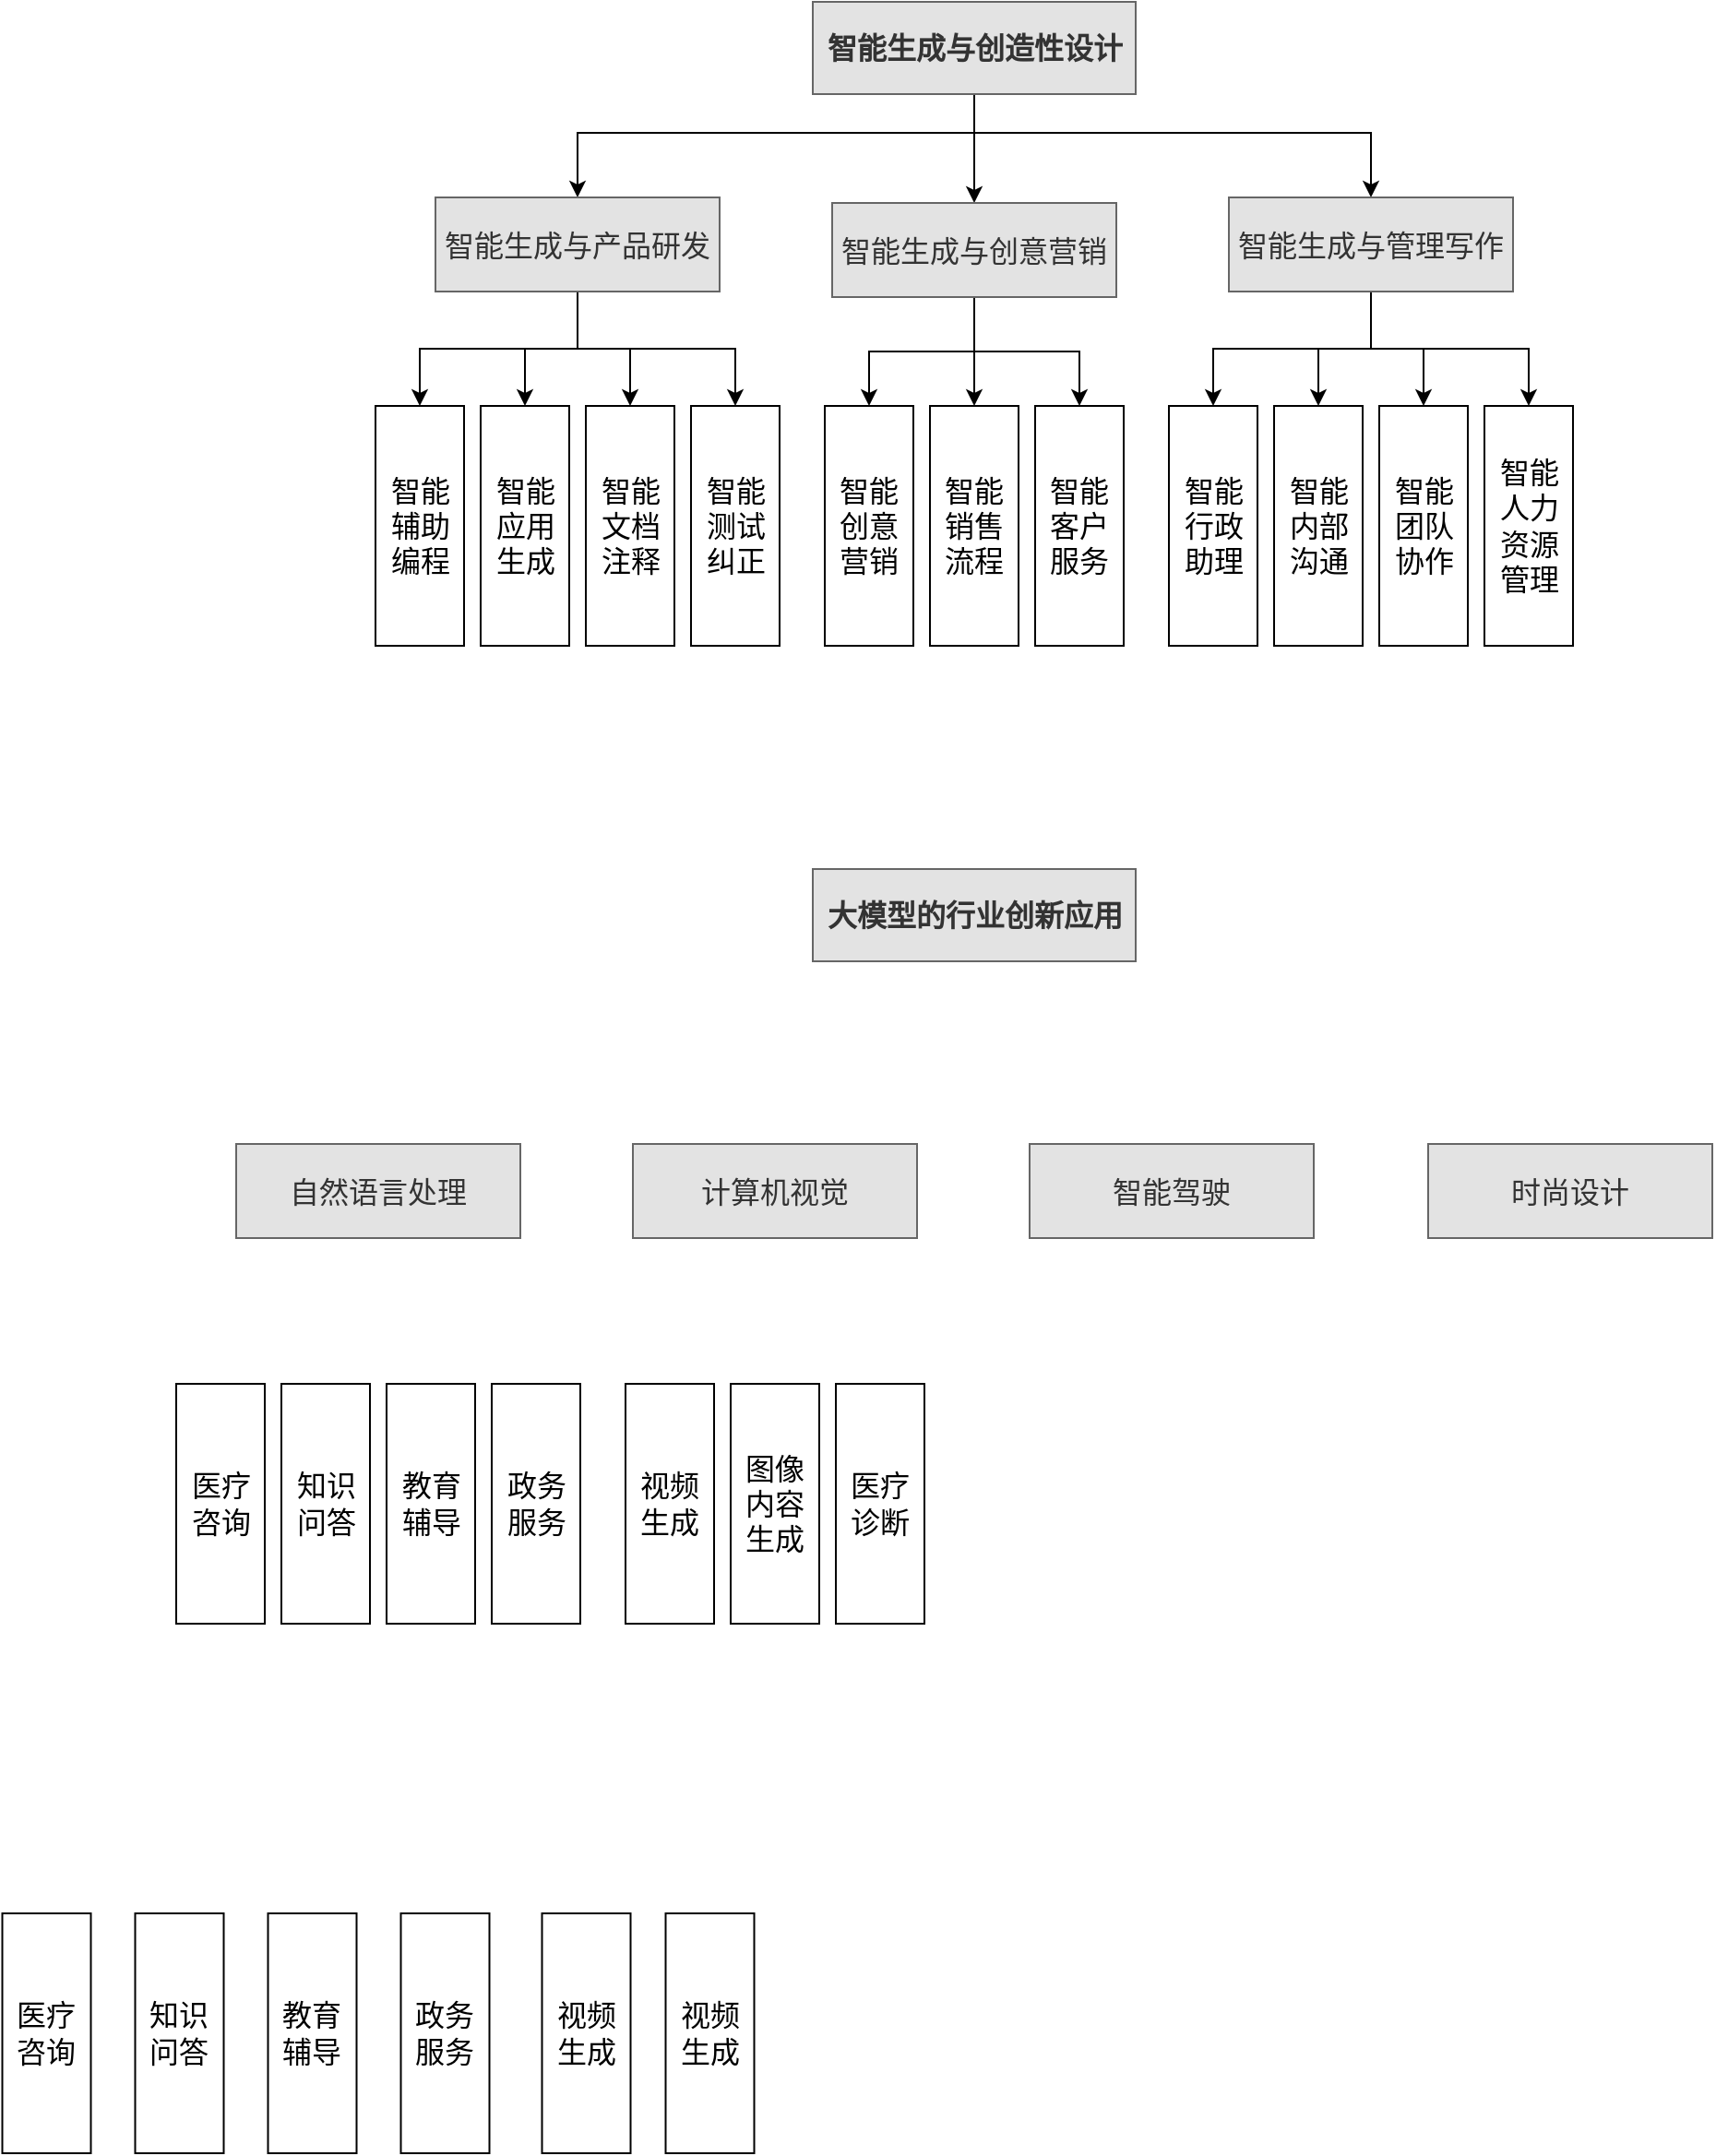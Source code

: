 <mxfile version="23.1.7" type="github">
  <diagram name="第 1 页" id="5H-B-Gvl9qYDMC8yHa47">
    <mxGraphModel dx="1401" dy="758" grid="0" gridSize="10" guides="1" tooltips="1" connect="1" arrows="1" fold="1" page="0" pageScale="1" pageWidth="827" pageHeight="1169" math="0" shadow="0">
      <root>
        <mxCell id="0" />
        <mxCell id="1" parent="0" />
        <mxCell id="Fg02BqChglOh05Az2CXR-16" style="edgeStyle=orthogonalEdgeStyle;rounded=0;orthogonalLoop=1;jettySize=auto;html=1;fontFamily=仿宋;fontSize=16;" parent="1" source="Fg02BqChglOh05Az2CXR-1" target="Fg02BqChglOh05Az2CXR-2" edge="1">
          <mxGeometry relative="1" as="geometry">
            <Array as="points">
              <mxPoint x="430" y="176" />
              <mxPoint x="215" y="176" />
            </Array>
          </mxGeometry>
        </mxCell>
        <mxCell id="Fg02BqChglOh05Az2CXR-17" style="edgeStyle=orthogonalEdgeStyle;rounded=0;orthogonalLoop=1;jettySize=auto;html=1;fontFamily=仿宋;fontSize=16;" parent="1" source="Fg02BqChglOh05Az2CXR-1" target="Fg02BqChglOh05Az2CXR-3" edge="1">
          <mxGeometry relative="1" as="geometry" />
        </mxCell>
        <mxCell id="Fg02BqChglOh05Az2CXR-18" style="edgeStyle=orthogonalEdgeStyle;rounded=0;orthogonalLoop=1;jettySize=auto;html=1;entryX=0.5;entryY=0;entryDx=0;entryDy=0;fontFamily=仿宋;fontSize=16;" parent="1" source="Fg02BqChglOh05Az2CXR-1" target="Fg02BqChglOh05Az2CXR-4" edge="1">
          <mxGeometry relative="1" as="geometry">
            <Array as="points">
              <mxPoint x="430" y="176" />
              <mxPoint x="645" y="176" />
            </Array>
          </mxGeometry>
        </mxCell>
        <mxCell id="Fg02BqChglOh05Az2CXR-1" value="智能生成与创造性设计" style="rounded=0;whiteSpace=wrap;html=1;fontFamily=仿宋;fontSize=16;fillColor=#E3E3E3;strokeColor=#666666;fontStyle=1;fontColor=#333333;" parent="1" vertex="1">
          <mxGeometry x="342.5" y="105" width="175" height="50" as="geometry" />
        </mxCell>
        <mxCell id="Fg02BqChglOh05Az2CXR-19" style="edgeStyle=orthogonalEdgeStyle;rounded=0;orthogonalLoop=1;jettySize=auto;html=1;entryX=0.5;entryY=0;entryDx=0;entryDy=0;fontFamily=仿宋;fontSize=16;" parent="1" source="Fg02BqChglOh05Az2CXR-2" target="Fg02BqChglOh05Az2CXR-5" edge="1">
          <mxGeometry relative="1" as="geometry" />
        </mxCell>
        <mxCell id="Fg02BqChglOh05Az2CXR-20" style="edgeStyle=orthogonalEdgeStyle;rounded=0;orthogonalLoop=1;jettySize=auto;html=1;entryX=0.5;entryY=0;entryDx=0;entryDy=0;fontFamily=仿宋;fontSize=16;" parent="1" source="Fg02BqChglOh05Az2CXR-2" target="Fg02BqChglOh05Az2CXR-6" edge="1">
          <mxGeometry relative="1" as="geometry" />
        </mxCell>
        <mxCell id="Fg02BqChglOh05Az2CXR-21" style="edgeStyle=orthogonalEdgeStyle;rounded=0;orthogonalLoop=1;jettySize=auto;html=1;entryX=0.5;entryY=0;entryDx=0;entryDy=0;fontFamily=仿宋;fontSize=16;" parent="1" source="Fg02BqChglOh05Az2CXR-2" target="Fg02BqChglOh05Az2CXR-7" edge="1">
          <mxGeometry relative="1" as="geometry" />
        </mxCell>
        <mxCell id="Fg02BqChglOh05Az2CXR-22" style="edgeStyle=orthogonalEdgeStyle;rounded=0;orthogonalLoop=1;jettySize=auto;html=1;fontFamily=仿宋;fontSize=16;" parent="1" source="Fg02BqChglOh05Az2CXR-2" target="Fg02BqChglOh05Az2CXR-8" edge="1">
          <mxGeometry relative="1" as="geometry" />
        </mxCell>
        <mxCell id="Fg02BqChglOh05Az2CXR-2" value="智能生成与产品研发" style="rounded=0;whiteSpace=wrap;html=1;fontFamily=仿宋;fontSize=16;fillColor=#E3E3E3;strokeColor=#666666;fontColor=#333333;" parent="1" vertex="1">
          <mxGeometry x="138" y="211" width="154" height="51" as="geometry" />
        </mxCell>
        <mxCell id="Fg02BqChglOh05Az2CXR-23" style="edgeStyle=orthogonalEdgeStyle;rounded=0;orthogonalLoop=1;jettySize=auto;html=1;entryX=0.5;entryY=0;entryDx=0;entryDy=0;fontFamily=仿宋;fontSize=16;" parent="1" source="Fg02BqChglOh05Az2CXR-3" target="Fg02BqChglOh05Az2CXR-13" edge="1">
          <mxGeometry relative="1" as="geometry" />
        </mxCell>
        <mxCell id="Fg02BqChglOh05Az2CXR-24" style="edgeStyle=orthogonalEdgeStyle;rounded=0;orthogonalLoop=1;jettySize=auto;html=1;fontFamily=仿宋;fontSize=16;" parent="1" source="Fg02BqChglOh05Az2CXR-3" target="Fg02BqChglOh05Az2CXR-14" edge="1">
          <mxGeometry relative="1" as="geometry" />
        </mxCell>
        <mxCell id="Fg02BqChglOh05Az2CXR-25" style="edgeStyle=orthogonalEdgeStyle;rounded=0;orthogonalLoop=1;jettySize=auto;html=1;fontFamily=仿宋;fontSize=16;" parent="1" source="Fg02BqChglOh05Az2CXR-3" target="Fg02BqChglOh05Az2CXR-15" edge="1">
          <mxGeometry relative="1" as="geometry" />
        </mxCell>
        <mxCell id="Fg02BqChglOh05Az2CXR-3" value="智能生成与创意营销" style="rounded=0;whiteSpace=wrap;html=1;fontFamily=仿宋;fontSize=16;fillColor=#E3E3E3;strokeColor=#666666;fontColor=#333333;" parent="1" vertex="1">
          <mxGeometry x="353" y="214" width="154" height="51" as="geometry" />
        </mxCell>
        <mxCell id="Fg02BqChglOh05Az2CXR-26" style="edgeStyle=orthogonalEdgeStyle;rounded=0;orthogonalLoop=1;jettySize=auto;html=1;entryX=0.5;entryY=0;entryDx=0;entryDy=0;fontFamily=仿宋;fontSize=16;" parent="1" source="Fg02BqChglOh05Az2CXR-4" target="Fg02BqChglOh05Az2CXR-9" edge="1">
          <mxGeometry relative="1" as="geometry" />
        </mxCell>
        <mxCell id="Fg02BqChglOh05Az2CXR-27" style="edgeStyle=orthogonalEdgeStyle;rounded=0;orthogonalLoop=1;jettySize=auto;html=1;fontFamily=仿宋;fontSize=16;" parent="1" source="Fg02BqChglOh05Az2CXR-4" target="Fg02BqChglOh05Az2CXR-10" edge="1">
          <mxGeometry relative="1" as="geometry" />
        </mxCell>
        <mxCell id="Fg02BqChglOh05Az2CXR-28" style="edgeStyle=orthogonalEdgeStyle;rounded=0;orthogonalLoop=1;jettySize=auto;html=1;fontFamily=仿宋;fontSize=16;" parent="1" source="Fg02BqChglOh05Az2CXR-4" target="Fg02BqChglOh05Az2CXR-11" edge="1">
          <mxGeometry relative="1" as="geometry" />
        </mxCell>
        <mxCell id="Fg02BqChglOh05Az2CXR-29" style="edgeStyle=orthogonalEdgeStyle;rounded=0;orthogonalLoop=1;jettySize=auto;html=1;fontFamily=仿宋;fontSize=16;" parent="1" source="Fg02BqChglOh05Az2CXR-4" target="Fg02BqChglOh05Az2CXR-12" edge="1">
          <mxGeometry relative="1" as="geometry" />
        </mxCell>
        <mxCell id="Fg02BqChglOh05Az2CXR-4" value="智能生成与管理写作" style="rounded=0;whiteSpace=wrap;html=1;fontFamily=仿宋;fontSize=16;fillColor=#E3E3E3;strokeColor=#666666;fontColor=#333333;" parent="1" vertex="1">
          <mxGeometry x="568" y="211" width="154" height="51" as="geometry" />
        </mxCell>
        <mxCell id="Fg02BqChglOh05Az2CXR-5" value="智能辅助编程" style="rounded=0;whiteSpace=wrap;html=1;fontFamily=仿宋;fontSize=16;" parent="1" vertex="1">
          <mxGeometry x="105.5" y="324" width="48" height="130" as="geometry" />
        </mxCell>
        <mxCell id="Fg02BqChglOh05Az2CXR-6" value="智能应用生成" style="rounded=0;whiteSpace=wrap;html=1;fontFamily=仿宋;fontSize=16;" parent="1" vertex="1">
          <mxGeometry x="162.5" y="324" width="48" height="130" as="geometry" />
        </mxCell>
        <mxCell id="Fg02BqChglOh05Az2CXR-7" value="智能文档注释" style="rounded=0;whiteSpace=wrap;html=1;fontFamily=仿宋;fontSize=16;" parent="1" vertex="1">
          <mxGeometry x="219.5" y="324" width="48" height="130" as="geometry" />
        </mxCell>
        <mxCell id="Fg02BqChglOh05Az2CXR-8" value="智能测试纠正" style="rounded=0;whiteSpace=wrap;html=1;fontFamily=仿宋;fontSize=16;" parent="1" vertex="1">
          <mxGeometry x="276.5" y="324" width="48" height="130" as="geometry" />
        </mxCell>
        <mxCell id="Fg02BqChglOh05Az2CXR-9" value="智能行政助理" style="rounded=0;whiteSpace=wrap;html=1;fontFamily=仿宋;fontSize=16;" parent="1" vertex="1">
          <mxGeometry x="535.5" y="324" width="48" height="130" as="geometry" />
        </mxCell>
        <mxCell id="Fg02BqChglOh05Az2CXR-10" value="智能内部沟通" style="rounded=0;whiteSpace=wrap;html=1;fontFamily=仿宋;fontSize=16;" parent="1" vertex="1">
          <mxGeometry x="592.5" y="324" width="48" height="130" as="geometry" />
        </mxCell>
        <mxCell id="Fg02BqChglOh05Az2CXR-11" value="智能团队协作" style="rounded=0;whiteSpace=wrap;html=1;fontFamily=仿宋;fontSize=16;" parent="1" vertex="1">
          <mxGeometry x="649.5" y="324" width="48" height="130" as="geometry" />
        </mxCell>
        <mxCell id="Fg02BqChglOh05Az2CXR-12" value="智能人力资源管理" style="rounded=0;whiteSpace=wrap;html=1;fontFamily=仿宋;fontSize=16;" parent="1" vertex="1">
          <mxGeometry x="706.5" y="324" width="48" height="130" as="geometry" />
        </mxCell>
        <mxCell id="Fg02BqChglOh05Az2CXR-13" value="智能创意营销" style="rounded=0;whiteSpace=wrap;html=1;fontFamily=仿宋;fontSize=16;" parent="1" vertex="1">
          <mxGeometry x="349" y="324" width="48" height="130" as="geometry" />
        </mxCell>
        <mxCell id="Fg02BqChglOh05Az2CXR-14" value="智能销售流程" style="rounded=0;whiteSpace=wrap;html=1;fontFamily=仿宋;fontSize=16;" parent="1" vertex="1">
          <mxGeometry x="406" y="324" width="48" height="130" as="geometry" />
        </mxCell>
        <mxCell id="Fg02BqChglOh05Az2CXR-15" value="智能客户服务" style="rounded=0;whiteSpace=wrap;html=1;fontFamily=仿宋;fontSize=16;" parent="1" vertex="1">
          <mxGeometry x="463" y="324" width="48" height="130" as="geometry" />
        </mxCell>
        <mxCell id="HbwUsnOIwUprLR9Yniao-1" value="大模型的行业创新应用" style="rounded=0;whiteSpace=wrap;html=1;fontFamily=仿宋;fontSize=16;fillColor=#E3E3E3;strokeColor=#666666;fontStyle=1;fontColor=#333333;" vertex="1" parent="1">
          <mxGeometry x="342.5" y="575" width="175" height="50" as="geometry" />
        </mxCell>
        <mxCell id="HbwUsnOIwUprLR9Yniao-2" value="自然语言处理" style="rounded=0;whiteSpace=wrap;html=1;fontFamily=仿宋;fontSize=16;fillColor=#E3E3E3;strokeColor=#666666;fontColor=#333333;" vertex="1" parent="1">
          <mxGeometry x="30" y="724" width="154" height="51" as="geometry" />
        </mxCell>
        <mxCell id="HbwUsnOIwUprLR9Yniao-3" value="计算机视觉" style="rounded=0;whiteSpace=wrap;html=1;fontFamily=仿宋;fontSize=16;fillColor=#E3E3E3;strokeColor=#666666;fontColor=#333333;" vertex="1" parent="1">
          <mxGeometry x="245" y="724" width="154" height="51" as="geometry" />
        </mxCell>
        <mxCell id="HbwUsnOIwUprLR9Yniao-4" value="智能驾驶" style="rounded=0;whiteSpace=wrap;html=1;fontFamily=仿宋;fontSize=16;fillColor=#E3E3E3;strokeColor=#666666;fontColor=#333333;" vertex="1" parent="1">
          <mxGeometry x="460" y="724" width="154" height="51" as="geometry" />
        </mxCell>
        <mxCell id="HbwUsnOIwUprLR9Yniao-5" value="时尚设计" style="rounded=0;whiteSpace=wrap;html=1;fontFamily=仿宋;fontSize=16;fillColor=#E3E3E3;strokeColor=#666666;fontColor=#333333;" vertex="1" parent="1">
          <mxGeometry x="676" y="724" width="154" height="51" as="geometry" />
        </mxCell>
        <mxCell id="HbwUsnOIwUprLR9Yniao-6" value="医疗咨询" style="rounded=0;whiteSpace=wrap;html=1;fontFamily=仿宋;fontSize=16;" vertex="1" parent="1">
          <mxGeometry x="-96.75" y="1141" width="48" height="130" as="geometry" />
        </mxCell>
        <mxCell id="HbwUsnOIwUprLR9Yniao-7" value="知识问答" style="rounded=0;whiteSpace=wrap;html=1;fontFamily=仿宋;fontSize=16;" vertex="1" parent="1">
          <mxGeometry x="-24.75" y="1141" width="48" height="130" as="geometry" />
        </mxCell>
        <mxCell id="HbwUsnOIwUprLR9Yniao-8" value="教育辅导" style="rounded=0;whiteSpace=wrap;html=1;fontFamily=仿宋;fontSize=16;" vertex="1" parent="1">
          <mxGeometry x="47.25" y="1141" width="48" height="130" as="geometry" />
        </mxCell>
        <mxCell id="HbwUsnOIwUprLR9Yniao-9" value="政务服务" style="rounded=0;whiteSpace=wrap;html=1;fontFamily=仿宋;fontSize=16;" vertex="1" parent="1">
          <mxGeometry x="119.25" y="1141" width="48" height="130" as="geometry" />
        </mxCell>
        <mxCell id="HbwUsnOIwUprLR9Yniao-10" value="视频生成" style="rounded=0;whiteSpace=wrap;html=1;fontFamily=仿宋;fontSize=16;" vertex="1" parent="1">
          <mxGeometry x="195.75" y="1141" width="48" height="130" as="geometry" />
        </mxCell>
        <mxCell id="HbwUsnOIwUprLR9Yniao-11" value="视频生成" style="rounded=0;whiteSpace=wrap;html=1;fontFamily=仿宋;fontSize=16;" vertex="1" parent="1">
          <mxGeometry x="262.75" y="1141" width="48" height="130" as="geometry" />
        </mxCell>
        <mxCell id="HbwUsnOIwUprLR9Yniao-12" value="医疗咨询" style="rounded=0;whiteSpace=wrap;html=1;fontFamily=仿宋;fontSize=16;" vertex="1" parent="1">
          <mxGeometry x="-2.5" y="854" width="48" height="130" as="geometry" />
        </mxCell>
        <mxCell id="HbwUsnOIwUprLR9Yniao-13" value="知识问答" style="rounded=0;whiteSpace=wrap;html=1;fontFamily=仿宋;fontSize=16;" vertex="1" parent="1">
          <mxGeometry x="54.5" y="854" width="48" height="130" as="geometry" />
        </mxCell>
        <mxCell id="HbwUsnOIwUprLR9Yniao-14" value="教育辅导" style="rounded=0;whiteSpace=wrap;html=1;fontFamily=仿宋;fontSize=16;" vertex="1" parent="1">
          <mxGeometry x="111.5" y="854" width="48" height="130" as="geometry" />
        </mxCell>
        <mxCell id="HbwUsnOIwUprLR9Yniao-15" value="政务服务" style="rounded=0;whiteSpace=wrap;html=1;fontFamily=仿宋;fontSize=16;" vertex="1" parent="1">
          <mxGeometry x="168.5" y="854" width="48" height="130" as="geometry" />
        </mxCell>
        <mxCell id="HbwUsnOIwUprLR9Yniao-16" value="视频生成" style="rounded=0;whiteSpace=wrap;html=1;fontFamily=仿宋;fontSize=16;" vertex="1" parent="1">
          <mxGeometry x="241" y="854" width="48" height="130" as="geometry" />
        </mxCell>
        <mxCell id="HbwUsnOIwUprLR9Yniao-17" value="图像内容生成" style="rounded=0;whiteSpace=wrap;html=1;fontFamily=仿宋;fontSize=16;" vertex="1" parent="1">
          <mxGeometry x="298" y="854" width="48" height="130" as="geometry" />
        </mxCell>
        <mxCell id="HbwUsnOIwUprLR9Yniao-18" value="医疗诊断" style="rounded=0;whiteSpace=wrap;html=1;fontFamily=仿宋;fontSize=16;" vertex="1" parent="1">
          <mxGeometry x="355" y="854" width="48" height="130" as="geometry" />
        </mxCell>
      </root>
    </mxGraphModel>
  </diagram>
</mxfile>
